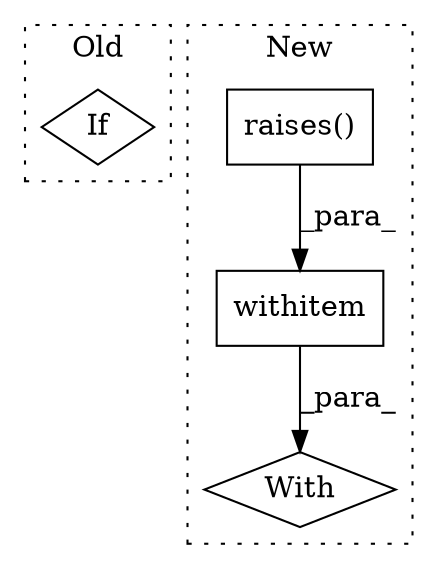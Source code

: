 digraph G {
subgraph cluster0 {
1 [label="If" a="96" s="9848" l="0" shape="diamond"];
label = "Old";
style="dotted";
}
subgraph cluster1 {
2 [label="raises()" a="75" s="9912,9935" l="14,1" shape="box"];
3 [label="With" a="39" s="9907,9918" l="5,36" shape="diamond"];
4 [label="withitem" a="49" s="9912" l="6" shape="box"];
label = "New";
style="dotted";
}
2 -> 4 [label="_para_"];
4 -> 3 [label="_para_"];
}